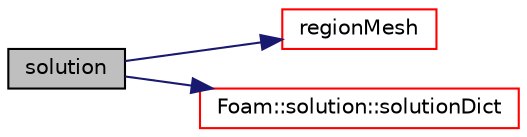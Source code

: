 digraph "solution"
{
  bgcolor="transparent";
  edge [fontname="Helvetica",fontsize="10",labelfontname="Helvetica",labelfontsize="10"];
  node [fontname="Helvetica",fontsize="10",shape=record];
  rankdir="LR";
  Node1 [label="solution",height=0.2,width=0.4,color="black", fillcolor="grey75", style="filled", fontcolor="black"];
  Node1 -> Node2 [color="midnightblue",fontsize="10",style="solid",fontname="Helvetica"];
  Node2 [label="regionMesh",height=0.2,width=0.4,color="red",URL="$a02191.html#a0c7874a65eec16e2afa43acd6055b16a",tooltip="Return the region mesh database. "];
  Node1 -> Node3 [color="midnightblue",fontsize="10",style="solid",fontname="Helvetica"];
  Node3 [label="Foam::solution::solutionDict",height=0.2,width=0.4,color="red",URL="$a02459.html#ab0b948cf4bf74f8b1ede00c0817ad0ae",tooltip="Return the selected sub-dictionary of solvers if the \"select\". "];
}
